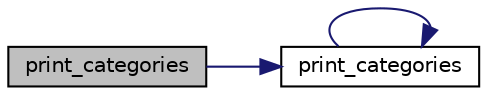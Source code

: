 digraph "print_categories"
{
 // LATEX_PDF_SIZE
  edge [fontname="Helvetica",fontsize="10",labelfontname="Helvetica",labelfontsize="10"];
  node [fontname="Helvetica",fontsize="10",shape=record];
  rankdir="LR";
  Node1 [label="print_categories",height=0.2,width=0.4,color="black", fillcolor="grey75", style="filled", fontcolor="black",tooltip=" "];
  Node1 -> Node2 [color="midnightblue",fontsize="10",style="solid",fontname="Helvetica"];
  Node2 [label="print_categories",height=0.2,width=0.4,color="black", fillcolor="white", style="filled",URL="$category__functions_8c.html#af14c4a332da973c79710c073a8c0db20",tooltip=" "];
  Node2 -> Node2 [color="midnightblue",fontsize="10",style="solid",fontname="Helvetica"];
}
